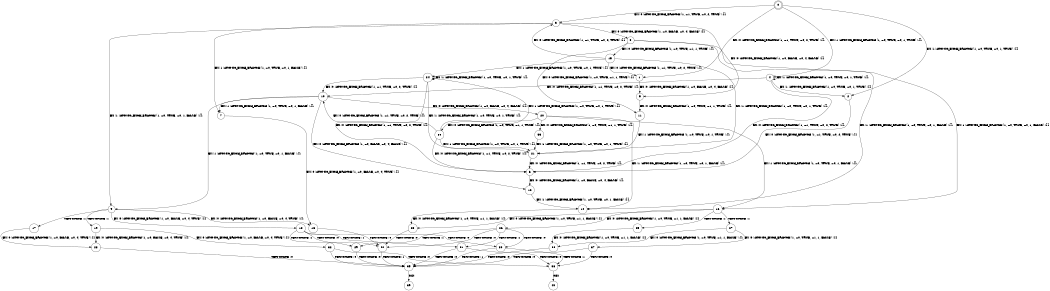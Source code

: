 digraph BCG {
size = "7, 10.5";
center = TRUE;
node [shape = circle];
0 [peripheries = 2];
0 -> 1 [label = "EX !0 !ATOMIC_EXCH_BRANCH (1, +1, TRUE, +0, 2, TRUE) !{}"];
0 -> 2 [label = "EX !1 !ATOMIC_EXCH_BRANCH (1, +0, TRUE, +0, 1, TRUE) !{}"];
0 -> 3 [label = "EX !0 !ATOMIC_EXCH_BRANCH (1, +1, TRUE, +0, 2, TRUE) !{}"];
0 -> 4 [label = "EX !1 !ATOMIC_EXCH_BRANCH (1, +0, TRUE, +0, 1, TRUE) !{}"];
1 -> 5 [label = "EX !0 !ATOMIC_EXCH_BRANCH (1, +0, FALSE, +0, 4, FALSE) !{}"];
2 -> 6 [label = "EX !0 !ATOMIC_EXCH_BRANCH (1, +1, TRUE, +0, 2, TRUE) !{}"];
3 -> 5 [label = "EX !0 !ATOMIC_EXCH_BRANCH (1, +0, FALSE, +0, 4, FALSE) !{}"];
3 -> 7 [label = "EX !1 !ATOMIC_EXCH_BRANCH (1, +0, TRUE, +0, 1, FALSE) !{}"];
3 -> 8 [label = "EX !0 !ATOMIC_EXCH_BRANCH (1, +0, FALSE, +0, 4, FALSE) !{}"];
3 -> 9 [label = "EX !1 !ATOMIC_EXCH_BRANCH (1, +0, TRUE, +0, 1, FALSE) !{}"];
4 -> 2 [label = "EX !1 !ATOMIC_EXCH_BRANCH (1, +0, TRUE, +0, 1, TRUE) !{}"];
4 -> 6 [label = "EX !0 !ATOMIC_EXCH_BRANCH (1, +1, TRUE, +0, 2, TRUE) !{}"];
4 -> 4 [label = "EX !1 !ATOMIC_EXCH_BRANCH (1, +0, TRUE, +0, 1, TRUE) !{}"];
4 -> 10 [label = "EX !0 !ATOMIC_EXCH_BRANCH (1, +1, TRUE, +0, 2, TRUE) !{}"];
5 -> 11 [label = "EX !0 !ATOMIC_EXCH_BRANCH (1, +0, TRUE, +1, 1, TRUE) !{}"];
6 -> 12 [label = "EX !0 !ATOMIC_EXCH_BRANCH (1, +0, FALSE, +0, 4, FALSE) !{}"];
7 -> 13 [label = "EX !0 !ATOMIC_EXCH_BRANCH (1, +0, FALSE, +0, 4, TRUE) !{}"];
8 -> 11 [label = "EX !0 !ATOMIC_EXCH_BRANCH (1, +0, TRUE, +1, 1, TRUE) !{}"];
8 -> 14 [label = "EX !1 !ATOMIC_EXCH_BRANCH (1, +0, TRUE, +0, 1, FALSE) !{}"];
8 -> 15 [label = "EX !0 !ATOMIC_EXCH_BRANCH (1, +0, TRUE, +1, 1, TRUE) !{}"];
8 -> 16 [label = "EX !1 !ATOMIC_EXCH_BRANCH (1, +0, TRUE, +0, 1, FALSE) !{}"];
9 -> 13 [label = "EX !0 !ATOMIC_EXCH_BRANCH (1, +0, FALSE, +0, 4, TRUE) !{}"];
9 -> 17 [label = "TERMINATE !1"];
9 -> 18 [label = "EX !0 !ATOMIC_EXCH_BRANCH (1, +0, FALSE, +0, 4, TRUE) !{}"];
9 -> 19 [label = "TERMINATE !1"];
10 -> 12 [label = "EX !0 !ATOMIC_EXCH_BRANCH (1, +0, FALSE, +0, 4, FALSE) !{}"];
10 -> 7 [label = "EX !1 !ATOMIC_EXCH_BRANCH (1, +0, TRUE, +0, 1, FALSE) !{}"];
10 -> 20 [label = "EX !0 !ATOMIC_EXCH_BRANCH (1, +0, FALSE, +0, 4, FALSE) !{}"];
10 -> 9 [label = "EX !1 !ATOMIC_EXCH_BRANCH (1, +0, TRUE, +0, 1, FALSE) !{}"];
11 -> 21 [label = "EX !1 !ATOMIC_EXCH_BRANCH (1, +0, TRUE, +0, 1, TRUE) !{}"];
12 -> 14 [label = "EX !1 !ATOMIC_EXCH_BRANCH (1, +0, TRUE, +0, 1, FALSE) !{}"];
13 -> 22 [label = "TERMINATE !0"];
14 -> 23 [label = "EX !0 !ATOMIC_EXCH_BRANCH (1, +0, TRUE, +1, 1, FALSE) !{}"];
15 -> 1 [label = "EX !0 !ATOMIC_EXCH_BRANCH (1, +1, TRUE, +0, 2, TRUE) !{}"];
15 -> 21 [label = "EX !1 !ATOMIC_EXCH_BRANCH (1, +0, TRUE, +0, 1, TRUE) !{}"];
15 -> 3 [label = "EX !0 !ATOMIC_EXCH_BRANCH (1, +1, TRUE, +0, 2, TRUE) !{}"];
15 -> 24 [label = "EX !1 !ATOMIC_EXCH_BRANCH (1, +0, TRUE, +0, 1, TRUE) !{}"];
16 -> 23 [label = "EX !0 !ATOMIC_EXCH_BRANCH (1, +0, TRUE, +1, 1, FALSE) !{}"];
16 -> 25 [label = "TERMINATE !1"];
16 -> 26 [label = "EX !0 !ATOMIC_EXCH_BRANCH (1, +0, TRUE, +1, 1, FALSE) !{}"];
16 -> 27 [label = "TERMINATE !1"];
17 -> 28 [label = "EX !0 !ATOMIC_EXCH_BRANCH (1, +0, FALSE, +0, 4, TRUE) !{}"];
18 -> 22 [label = "TERMINATE !0"];
18 -> 29 [label = "TERMINATE !1"];
18 -> 30 [label = "TERMINATE !0"];
18 -> 31 [label = "TERMINATE !1"];
19 -> 28 [label = "EX !0 !ATOMIC_EXCH_BRANCH (1, +0, FALSE, +0, 4, TRUE) !{}"];
19 -> 32 [label = "EX !0 !ATOMIC_EXCH_BRANCH (1, +0, FALSE, +0, 4, TRUE) !{}"];
20 -> 33 [label = "EX !0 !ATOMIC_EXCH_BRANCH (1, +0, TRUE, +1, 1, TRUE) !{}"];
20 -> 14 [label = "EX !1 !ATOMIC_EXCH_BRANCH (1, +0, TRUE, +0, 1, FALSE) !{}"];
20 -> 34 [label = "EX !0 !ATOMIC_EXCH_BRANCH (1, +0, TRUE, +1, 1, TRUE) !{}"];
20 -> 16 [label = "EX !1 !ATOMIC_EXCH_BRANCH (1, +0, TRUE, +0, 1, FALSE) !{}"];
21 -> 6 [label = "EX !0 !ATOMIC_EXCH_BRANCH (1, +1, TRUE, +0, 2, TRUE) !{}"];
22 -> 35 [label = "TERMINATE !1"];
23 -> 22 [label = "TERMINATE !0"];
24 -> 6 [label = "EX !0 !ATOMIC_EXCH_BRANCH (1, +1, TRUE, +0, 2, TRUE) !{}"];
24 -> 21 [label = "EX !1 !ATOMIC_EXCH_BRANCH (1, +0, TRUE, +0, 1, TRUE) !{}"];
24 -> 10 [label = "EX !0 !ATOMIC_EXCH_BRANCH (1, +1, TRUE, +0, 2, TRUE) !{}"];
24 -> 24 [label = "EX !1 !ATOMIC_EXCH_BRANCH (1, +0, TRUE, +0, 1, TRUE) !{}"];
25 -> 36 [label = "EX !0 !ATOMIC_EXCH_BRANCH (1, +0, TRUE, +1, 1, FALSE) !{}"];
26 -> 22 [label = "TERMINATE !0"];
26 -> 29 [label = "TERMINATE !1"];
26 -> 30 [label = "TERMINATE !0"];
26 -> 31 [label = "TERMINATE !1"];
27 -> 36 [label = "EX !0 !ATOMIC_EXCH_BRANCH (1, +0, TRUE, +1, 1, FALSE) !{}"];
27 -> 37 [label = "EX !0 !ATOMIC_EXCH_BRANCH (1, +0, TRUE, +1, 1, FALSE) !{}"];
28 -> 35 [label = "TERMINATE !0"];
29 -> 35 [label = "TERMINATE !0"];
30 -> 35 [label = "TERMINATE !1"];
30 -> 38 [label = "TERMINATE !1"];
31 -> 35 [label = "TERMINATE !0"];
31 -> 38 [label = "TERMINATE !0"];
32 -> 35 [label = "TERMINATE !0"];
32 -> 38 [label = "TERMINATE !0"];
33 -> 21 [label = "EX !1 !ATOMIC_EXCH_BRANCH (1, +0, TRUE, +0, 1, TRUE) !{}"];
34 -> 6 [label = "EX !0 !ATOMIC_EXCH_BRANCH (1, +1, TRUE, +0, 2, TRUE) !{}"];
34 -> 21 [label = "EX !1 !ATOMIC_EXCH_BRANCH (1, +0, TRUE, +0, 1, TRUE) !{}"];
34 -> 10 [label = "EX !0 !ATOMIC_EXCH_BRANCH (1, +1, TRUE, +0, 2, TRUE) !{}"];
34 -> 24 [label = "EX !1 !ATOMIC_EXCH_BRANCH (1, +0, TRUE, +0, 1, TRUE) !{}"];
35 -> 39 [label = "exit"];
36 -> 35 [label = "TERMINATE !0"];
37 -> 35 [label = "TERMINATE !0"];
37 -> 38 [label = "TERMINATE !0"];
38 -> 40 [label = "exit"];
}
